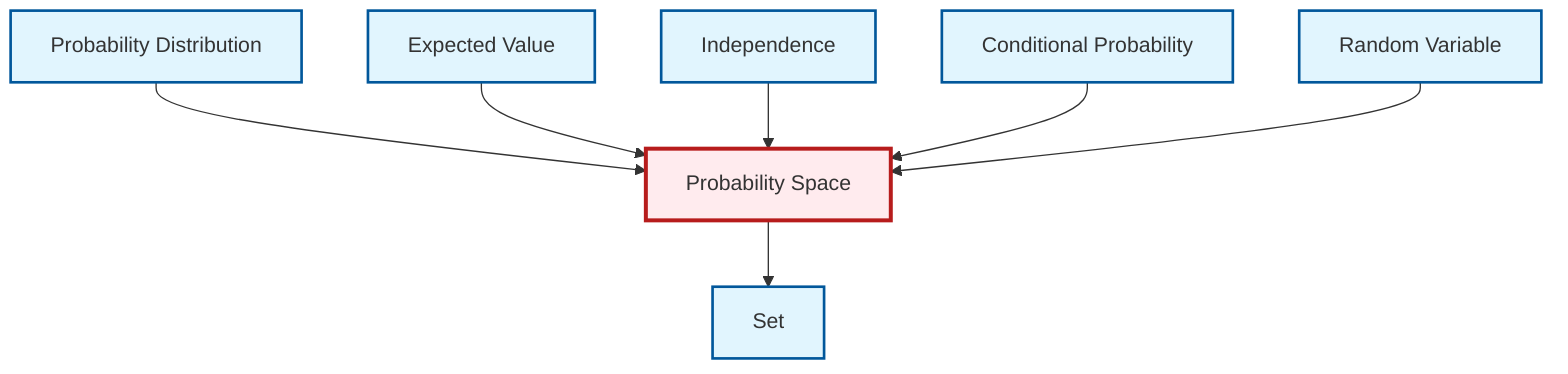 graph TD
    classDef definition fill:#e1f5fe,stroke:#01579b,stroke-width:2px
    classDef theorem fill:#f3e5f5,stroke:#4a148c,stroke-width:2px
    classDef axiom fill:#fff3e0,stroke:#e65100,stroke-width:2px
    classDef example fill:#e8f5e9,stroke:#1b5e20,stroke-width:2px
    classDef current fill:#ffebee,stroke:#b71c1c,stroke-width:3px
    def-random-variable["Random Variable"]:::definition
    def-probability-space["Probability Space"]:::definition
    def-conditional-probability["Conditional Probability"]:::definition
    def-expectation["Expected Value"]:::definition
    def-independence["Independence"]:::definition
    def-probability-distribution["Probability Distribution"]:::definition
    def-set["Set"]:::definition
    def-probability-distribution --> def-probability-space
    def-expectation --> def-probability-space
    def-independence --> def-probability-space
    def-conditional-probability --> def-probability-space
    def-probability-space --> def-set
    def-random-variable --> def-probability-space
    class def-probability-space current